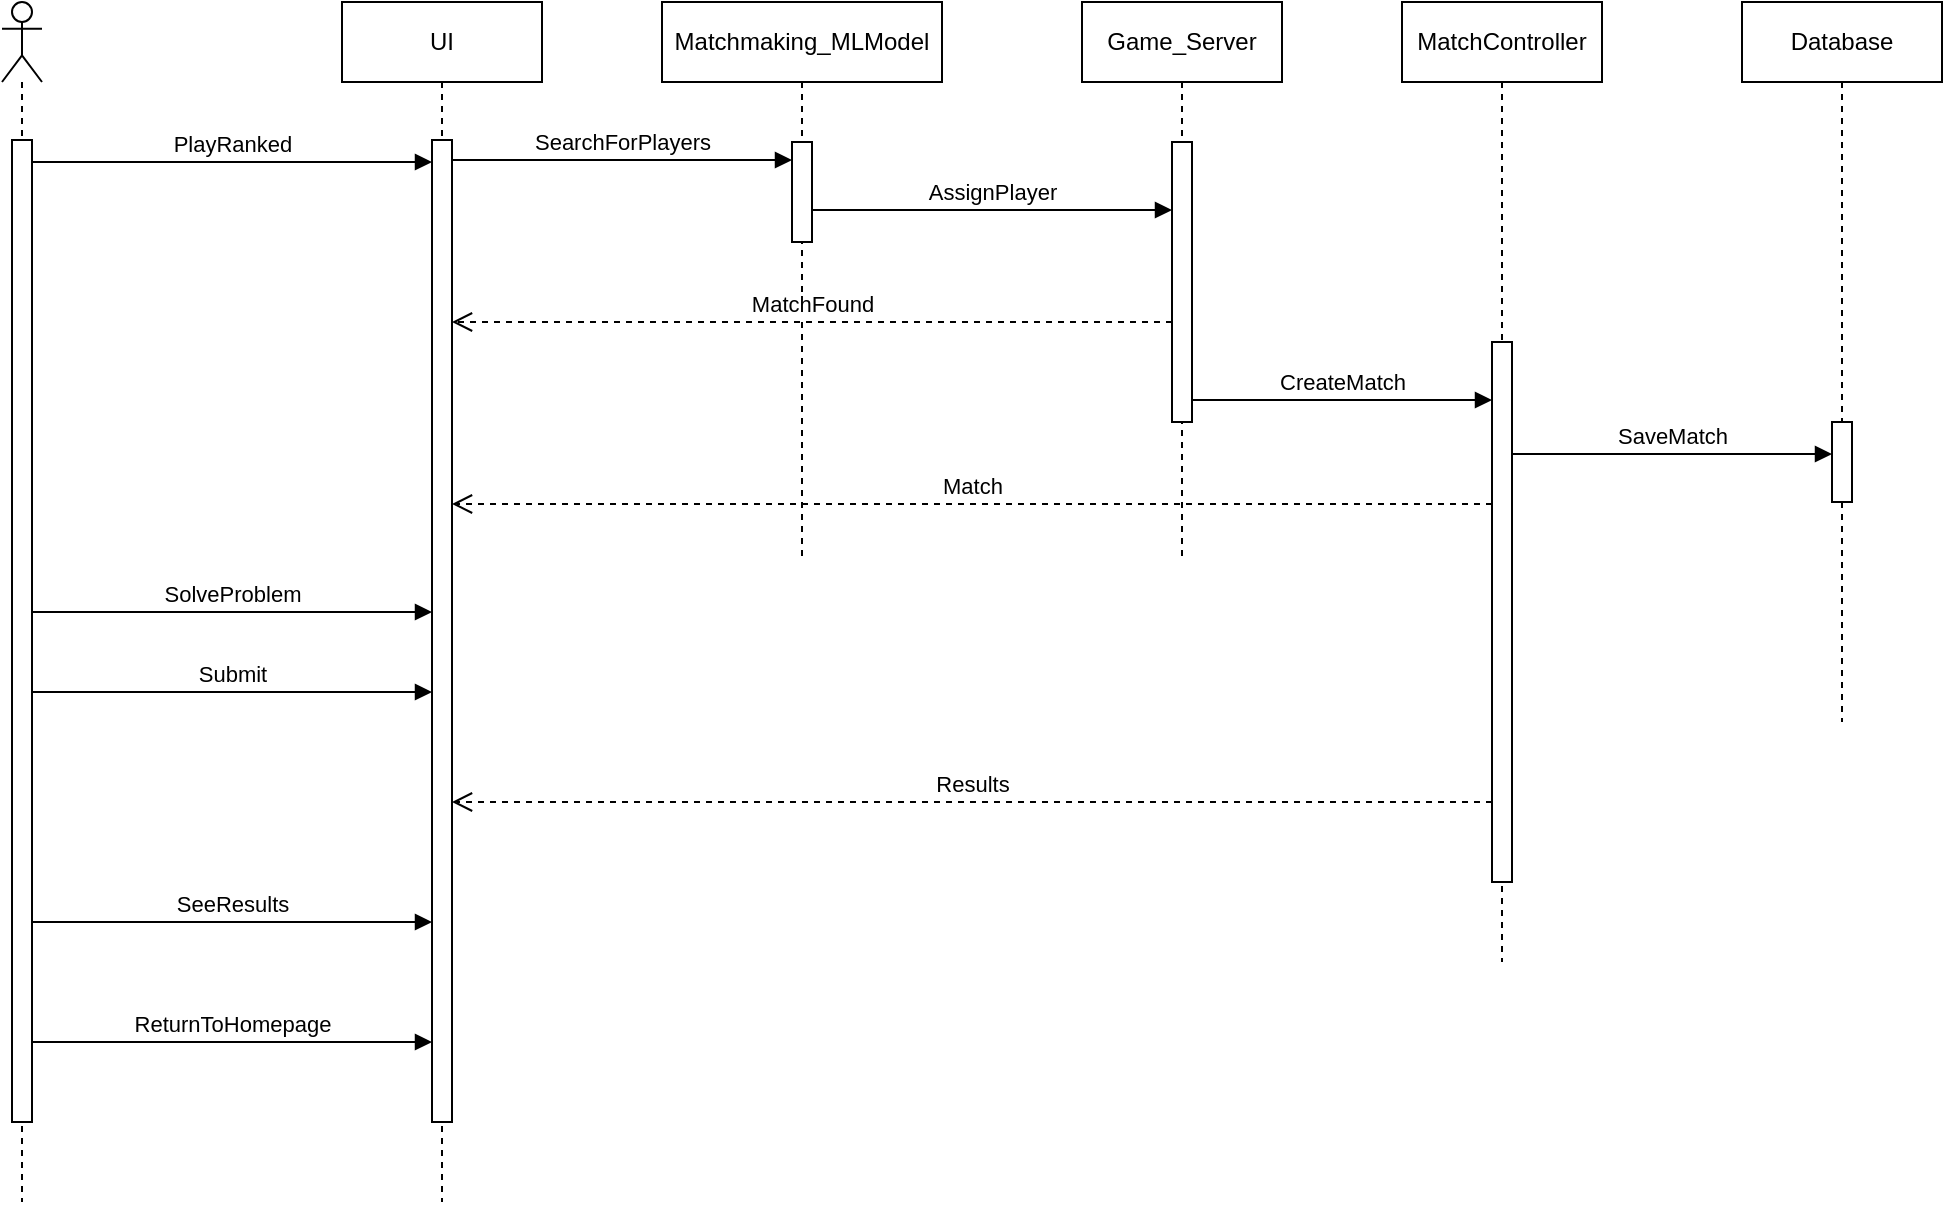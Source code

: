 <mxfile version="23.1.2" type="device">
  <diagram name="Page-1" id="2YBvvXClWsGukQMizWep">
    <mxGraphModel dx="1050" dy="557" grid="1" gridSize="10" guides="1" tooltips="1" connect="1" arrows="1" fold="1" page="1" pageScale="1" pageWidth="850" pageHeight="1100" math="0" shadow="0">
      <root>
        <mxCell id="0" />
        <mxCell id="1" parent="0" />
        <mxCell id="s5DVa0kg4pO_z1ZphEwm-1" value="" style="shape=umlLifeline;perimeter=lifelinePerimeter;whiteSpace=wrap;html=1;container=1;dropTarget=0;collapsible=0;recursiveResize=0;outlineConnect=0;portConstraint=eastwest;newEdgeStyle={&quot;curved&quot;:0,&quot;rounded&quot;:0};participant=umlActor;" parent="1" vertex="1">
          <mxGeometry x="40" y="80" width="20" height="600" as="geometry" />
        </mxCell>
        <mxCell id="s5DVa0kg4pO_z1ZphEwm-2" value="" style="html=1;points=[[0,0,0,0,5],[0,1,0,0,-5],[1,0,0,0,5],[1,1,0,0,-5]];perimeter=orthogonalPerimeter;outlineConnect=0;targetShapes=umlLifeline;portConstraint=eastwest;newEdgeStyle={&quot;curved&quot;:0,&quot;rounded&quot;:0};" parent="s5DVa0kg4pO_z1ZphEwm-1" vertex="1">
          <mxGeometry x="5" y="69" width="10" height="491" as="geometry" />
        </mxCell>
        <mxCell id="s5DVa0kg4pO_z1ZphEwm-6" value="PlayRanked" style="html=1;verticalAlign=bottom;endArrow=block;curved=0;rounded=0;" parent="1" edge="1">
          <mxGeometry width="80" relative="1" as="geometry">
            <mxPoint x="55" y="160" as="sourcePoint" />
            <mxPoint x="255" y="160" as="targetPoint" />
          </mxGeometry>
        </mxCell>
        <mxCell id="s5DVa0kg4pO_z1ZphEwm-7" value="Matchmaking_MLModel" style="shape=umlLifeline;perimeter=lifelinePerimeter;whiteSpace=wrap;html=1;container=1;dropTarget=0;collapsible=0;recursiveResize=0;outlineConnect=0;portConstraint=eastwest;newEdgeStyle={&quot;curved&quot;:0,&quot;rounded&quot;:0};" parent="1" vertex="1">
          <mxGeometry x="370" y="80" width="140" height="280" as="geometry" />
        </mxCell>
        <mxCell id="s5DVa0kg4pO_z1ZphEwm-8" value="" style="html=1;points=[[0,0,0,0,5],[0,1,0,0,-5],[1,0,0,0,5],[1,1,0,0,-5]];perimeter=orthogonalPerimeter;outlineConnect=0;targetShapes=umlLifeline;portConstraint=eastwest;newEdgeStyle={&quot;curved&quot;:0,&quot;rounded&quot;:0};" parent="s5DVa0kg4pO_z1ZphEwm-7" vertex="1">
          <mxGeometry x="65" y="70" width="10" height="50" as="geometry" />
        </mxCell>
        <mxCell id="s5DVa0kg4pO_z1ZphEwm-9" value="SearchForPlayers" style="html=1;verticalAlign=bottom;endArrow=block;curved=0;rounded=0;" parent="1" target="s5DVa0kg4pO_z1ZphEwm-8" edge="1">
          <mxGeometry width="80" relative="1" as="geometry">
            <mxPoint x="265" y="159" as="sourcePoint" />
            <mxPoint x="475" y="159" as="targetPoint" />
          </mxGeometry>
        </mxCell>
        <mxCell id="s5DVa0kg4pO_z1ZphEwm-10" value="Game_Server" style="shape=umlLifeline;perimeter=lifelinePerimeter;whiteSpace=wrap;html=1;container=1;dropTarget=0;collapsible=0;recursiveResize=0;outlineConnect=0;portConstraint=eastwest;newEdgeStyle={&quot;curved&quot;:0,&quot;rounded&quot;:0};" parent="1" vertex="1">
          <mxGeometry x="580" y="80" width="100" height="280" as="geometry" />
        </mxCell>
        <mxCell id="s5DVa0kg4pO_z1ZphEwm-11" value="" style="html=1;points=[[0,0,0,0,5],[0,1,0,0,-5],[1,0,0,0,5],[1,1,0,0,-5]];perimeter=orthogonalPerimeter;outlineConnect=0;targetShapes=umlLifeline;portConstraint=eastwest;newEdgeStyle={&quot;curved&quot;:0,&quot;rounded&quot;:0};" parent="s5DVa0kg4pO_z1ZphEwm-10" vertex="1">
          <mxGeometry x="45" y="70" width="10" height="140" as="geometry" />
        </mxCell>
        <mxCell id="s5DVa0kg4pO_z1ZphEwm-12" value="AssignPlayer" style="html=1;verticalAlign=bottom;endArrow=block;curved=0;rounded=0;" parent="1" edge="1">
          <mxGeometry width="80" relative="1" as="geometry">
            <mxPoint x="445" y="184" as="sourcePoint" />
            <mxPoint x="625" y="184" as="targetPoint" />
          </mxGeometry>
        </mxCell>
        <mxCell id="s5DVa0kg4pO_z1ZphEwm-13" value="MatchFound" style="html=1;verticalAlign=bottom;endArrow=open;dashed=1;endSize=8;curved=0;rounded=0;" parent="1" edge="1">
          <mxGeometry relative="1" as="geometry">
            <mxPoint x="625" y="240" as="sourcePoint" />
            <mxPoint x="265" y="240" as="targetPoint" />
          </mxGeometry>
        </mxCell>
        <mxCell id="s5DVa0kg4pO_z1ZphEwm-14" value="MatchController" style="shape=umlLifeline;perimeter=lifelinePerimeter;whiteSpace=wrap;html=1;container=1;dropTarget=0;collapsible=0;recursiveResize=0;outlineConnect=0;portConstraint=eastwest;newEdgeStyle={&quot;curved&quot;:0,&quot;rounded&quot;:0};" parent="1" vertex="1">
          <mxGeometry x="740" y="80" width="100" height="480" as="geometry" />
        </mxCell>
        <mxCell id="s5DVa0kg4pO_z1ZphEwm-15" value="" style="html=1;points=[[0,0,0,0,5],[0,1,0,0,-5],[1,0,0,0,5],[1,1,0,0,-5]];perimeter=orthogonalPerimeter;outlineConnect=0;targetShapes=umlLifeline;portConstraint=eastwest;newEdgeStyle={&quot;curved&quot;:0,&quot;rounded&quot;:0};" parent="s5DVa0kg4pO_z1ZphEwm-14" vertex="1">
          <mxGeometry x="45" y="170" width="10" height="270" as="geometry" />
        </mxCell>
        <mxCell id="s5DVa0kg4pO_z1ZphEwm-16" value="CreateMatch" style="html=1;verticalAlign=bottom;endArrow=block;curved=0;rounded=0;" parent="1" edge="1">
          <mxGeometry width="80" relative="1" as="geometry">
            <mxPoint x="635" y="279" as="sourcePoint" />
            <mxPoint x="785" y="279" as="targetPoint" />
          </mxGeometry>
        </mxCell>
        <mxCell id="s5DVa0kg4pO_z1ZphEwm-17" value="SolveProblem" style="html=1;verticalAlign=bottom;endArrow=block;curved=0;rounded=0;" parent="1" edge="1">
          <mxGeometry width="80" relative="1" as="geometry">
            <mxPoint x="55" y="385" as="sourcePoint" />
            <mxPoint x="255" y="385" as="targetPoint" />
          </mxGeometry>
        </mxCell>
        <mxCell id="s5DVa0kg4pO_z1ZphEwm-19" value="Submit" style="html=1;verticalAlign=bottom;endArrow=block;curved=0;rounded=0;" parent="1" edge="1">
          <mxGeometry width="80" relative="1" as="geometry">
            <mxPoint x="55" y="425" as="sourcePoint" />
            <mxPoint x="255" y="425" as="targetPoint" />
          </mxGeometry>
        </mxCell>
        <mxCell id="s5DVa0kg4pO_z1ZphEwm-20" value="Results" style="html=1;verticalAlign=bottom;endArrow=open;dashed=1;endSize=8;curved=0;rounded=0;" parent="1" edge="1">
          <mxGeometry relative="1" as="geometry">
            <mxPoint x="785" y="480" as="sourcePoint" />
            <mxPoint x="265" y="480" as="targetPoint" />
          </mxGeometry>
        </mxCell>
        <mxCell id="s5DVa0kg4pO_z1ZphEwm-21" value="SeeResults" style="html=1;verticalAlign=bottom;endArrow=block;curved=0;rounded=0;" parent="1" edge="1">
          <mxGeometry width="80" relative="1" as="geometry">
            <mxPoint x="55" y="540" as="sourcePoint" />
            <mxPoint x="255" y="540" as="targetPoint" />
          </mxGeometry>
        </mxCell>
        <mxCell id="s5DVa0kg4pO_z1ZphEwm-22" value="ReturnToHomepage" style="html=1;verticalAlign=bottom;endArrow=block;curved=0;rounded=0;" parent="1" edge="1">
          <mxGeometry width="80" relative="1" as="geometry">
            <mxPoint x="55" y="600" as="sourcePoint" />
            <mxPoint x="255" y="600" as="targetPoint" />
          </mxGeometry>
        </mxCell>
        <mxCell id="RSGlOPkkJICQ1DQdjpl1-1" value="UI" style="shape=umlLifeline;perimeter=lifelinePerimeter;whiteSpace=wrap;html=1;container=1;dropTarget=0;collapsible=0;recursiveResize=0;outlineConnect=0;portConstraint=eastwest;newEdgeStyle={&quot;curved&quot;:0,&quot;rounded&quot;:0};" vertex="1" parent="1">
          <mxGeometry x="210" y="80" width="100" height="600" as="geometry" />
        </mxCell>
        <mxCell id="RSGlOPkkJICQ1DQdjpl1-2" value="" style="html=1;points=[[0,0,0,0,5],[0,1,0,0,-5],[1,0,0,0,5],[1,1,0,0,-5]];perimeter=orthogonalPerimeter;outlineConnect=0;targetShapes=umlLifeline;portConstraint=eastwest;newEdgeStyle={&quot;curved&quot;:0,&quot;rounded&quot;:0};" vertex="1" parent="RSGlOPkkJICQ1DQdjpl1-1">
          <mxGeometry x="45" y="69" width="10" height="491" as="geometry" />
        </mxCell>
        <mxCell id="RSGlOPkkJICQ1DQdjpl1-3" value="Match" style="html=1;verticalAlign=bottom;endArrow=open;dashed=1;endSize=8;curved=0;rounded=0;" edge="1" parent="1">
          <mxGeometry relative="1" as="geometry">
            <mxPoint x="785" y="331" as="sourcePoint" />
            <mxPoint x="265" y="331" as="targetPoint" />
          </mxGeometry>
        </mxCell>
        <mxCell id="RSGlOPkkJICQ1DQdjpl1-4" value="Database" style="shape=umlLifeline;perimeter=lifelinePerimeter;whiteSpace=wrap;html=1;container=1;dropTarget=0;collapsible=0;recursiveResize=0;outlineConnect=0;portConstraint=eastwest;newEdgeStyle={&quot;curved&quot;:0,&quot;rounded&quot;:0};" vertex="1" parent="1">
          <mxGeometry x="910" y="80" width="100" height="360" as="geometry" />
        </mxCell>
        <mxCell id="RSGlOPkkJICQ1DQdjpl1-5" value="" style="html=1;points=[[0,0,0,0,5],[0,1,0,0,-5],[1,0,0,0,5],[1,1,0,0,-5]];perimeter=orthogonalPerimeter;outlineConnect=0;targetShapes=umlLifeline;portConstraint=eastwest;newEdgeStyle={&quot;curved&quot;:0,&quot;rounded&quot;:0};" vertex="1" parent="RSGlOPkkJICQ1DQdjpl1-4">
          <mxGeometry x="45" y="210" width="10" height="40" as="geometry" />
        </mxCell>
        <mxCell id="RSGlOPkkJICQ1DQdjpl1-6" value="SaveMatch" style="html=1;verticalAlign=bottom;endArrow=block;curved=0;rounded=0;" edge="1" parent="1">
          <mxGeometry width="80" relative="1" as="geometry">
            <mxPoint x="795" y="306" as="sourcePoint" />
            <mxPoint x="955" y="306" as="targetPoint" />
          </mxGeometry>
        </mxCell>
      </root>
    </mxGraphModel>
  </diagram>
</mxfile>
